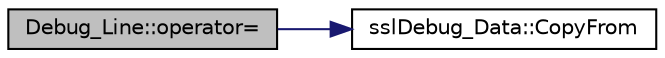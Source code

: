 digraph "Debug_Line::operator="
{
 // INTERACTIVE_SVG=YES
  edge [fontname="Helvetica",fontsize="10",labelfontname="Helvetica",labelfontsize="10"];
  node [fontname="Helvetica",fontsize="10",shape=record];
  rankdir="LR";
  Node1 [label="Debug_Line::operator=",height=0.2,width=0.4,color="black", fillcolor="grey75", style="filled", fontcolor="black"];
  Node1 -> Node2 [color="midnightblue",fontsize="10",style="solid",fontname="Helvetica"];
  Node2 [label="sslDebug_Data::CopyFrom",height=0.2,width=0.4,color="black", fillcolor="white", style="filled",URL="$d4/d17/classssl_debug___data.html#a8d2ec0e1951e6d9daaa3391d53f453c6"];
}
